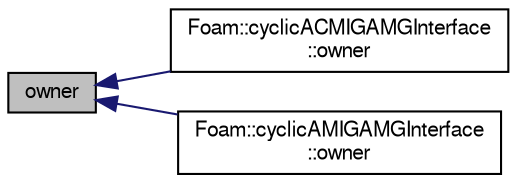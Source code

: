 digraph "owner"
{
  bgcolor="transparent";
  edge [fontname="FreeSans",fontsize="10",labelfontname="FreeSans",labelfontsize="10"];
  node [fontname="FreeSans",fontsize="10",shape=record];
  rankdir="LR";
  Node1 [label="owner",height=0.2,width=0.4,color="black", fillcolor="grey75", style="filled" fontcolor="black"];
  Node1 -> Node2 [dir="back",color="midnightblue",fontsize="10",style="solid",fontname="FreeSans"];
  Node2 [label="Foam::cyclicACMIGAMGInterface\l::owner",height=0.2,width=0.4,color="black",URL="$a00437.html#ae2fb0867c083f040d00c1b69a4f59b0f"];
  Node1 -> Node3 [dir="back",color="midnightblue",fontsize="10",style="solid",fontname="FreeSans"];
  Node3 [label="Foam::cyclicAMIGAMGInterface\l::owner",height=0.2,width=0.4,color="black",URL="$a00447.html#ae2fb0867c083f040d00c1b69a4f59b0f"];
}
